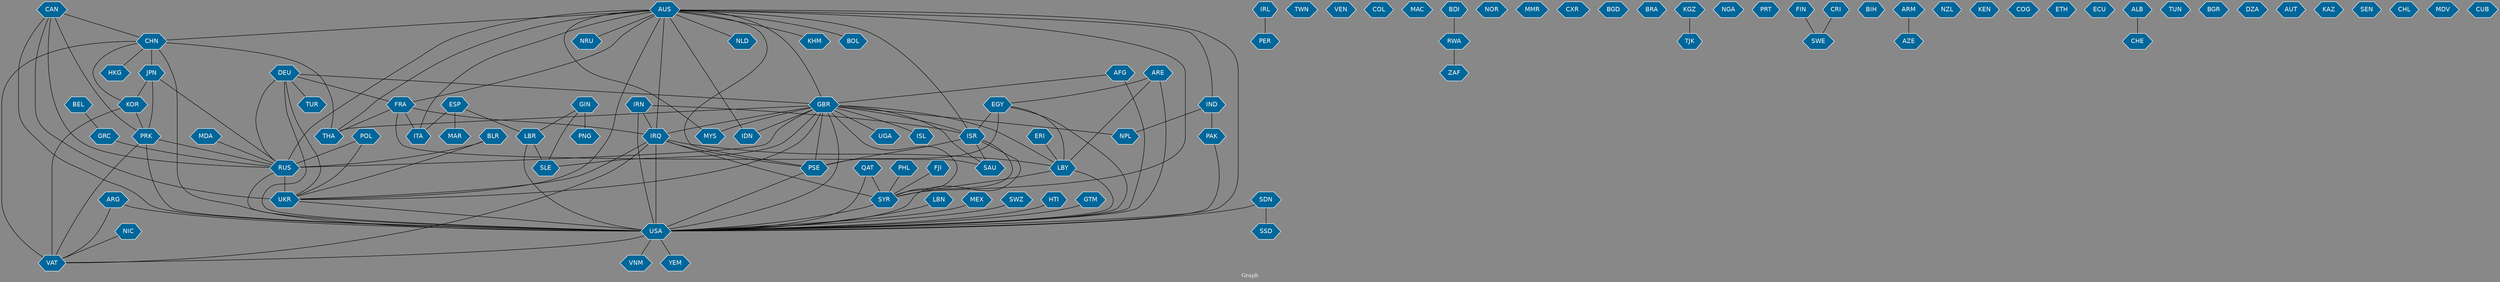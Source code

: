 // Countries together in item graph
graph {
	graph [bgcolor="#888888" fontcolor=white fontsize=12 label="Graph" outputorder=edgesfirst overlap=prism]
	node [color=white fillcolor="#006699" fontcolor=white fontname=Helvetica shape=hexagon style=filled]
	edge [arrowhead=open color=black fontcolor=white fontname=Courier fontsize=12]
		RUS [label=RUS]
		UKR [label=UKR]
		ISR [label=ISR]
		PSE [label=PSE]
		USA [label=USA]
		CAN [label=CAN]
		PRK [label=PRK]
		IRQ [label=IRQ]
		IRL [label=IRL]
		GBR [label=GBR]
		EGY [label=EGY]
		AUS [label=AUS]
		DEU [label=DEU]
		IRN [label=IRN]
		GIN [label=GIN]
		PNG [label=PNG]
		TWN [label=TWN]
		ARG [label=ARG]
		NRU [label=NRU]
		LBY [label=LBY]
		ARE [label=ARE]
		ESP [label=ESP]
		ITA [label=ITA]
		MYS [label=MYS]
		SYR [label=SYR]
		PHL [label=PHL]
		IND [label=IND]
		FRA [label=FRA]
		SDN [label=SDN]
		VAT [label=VAT]
		POL [label=POL]
		VEN [label=VEN]
		COL [label=COL]
		CHN [label=CHN]
		GRC [label=GRC]
		MAC [label=MAC]
		NLD [label=NLD]
		PAK [label=PAK]
		KOR [label=KOR]
		YEM [label=YEM]
		HKG [label=HKG]
		ZAF [label=ZAF]
		IDN [label=IDN]
		THA [label=THA]
		NOR [label=NOR]
		RWA [label=RWA]
		BDI [label=BDI]
		UGA [label=UGA]
		NIC [label=NIC]
		ISL [label=ISL]
		MMR [label=MMR]
		"CXR " [label="CXR "]
		BGD [label=BGD]
		BRA [label=BRA]
		JPN [label=JPN]
		SLE [label=SLE]
		LBR [label=LBR]
		KGZ [label=KGZ]
		NGA [label=NGA]
		LBN [label=LBN]
		PRT [label=PRT]
		SWE [label=SWE]
		MEX [label=MEX]
		ERI [label=ERI]
		AFG [label=AFG]
		KHM [label=KHM]
		TUR [label=TUR]
		BIH [label=BIH]
		QAT [label=QAT]
		AZE [label=AZE]
		SSD [label=SSD]
		FJI [label=FJI]
		SAU [label=SAU]
		NZL [label=NZL]
		KEN [label=KEN]
		BLR [label=BLR]
		SWZ [label=SWZ]
		BOL [label=BOL]
		COG [label=COG]
		NPL [label=NPL]
		ETH [label=ETH]
		PER [label=PER]
		ARM [label=ARM]
		ECU [label=ECU]
		TJK [label=TJK]
		BEL [label=BEL]
		MAR [label=MAR]
		CHE [label=CHE]
		TUN [label=TUN]
		BGR [label=BGR]
		DZA [label=DZA]
		ALB [label=ALB]
		FIN [label=FIN]
		AUT [label=AUT]
		VNM [label=VNM]
		KAZ [label=KAZ]
		SEN [label=SEN]
		CHL [label=CHL]
		MDV [label=MDV]
		MDA [label=MDA]
		CRI [label=CRI]
		CUB [label=CUB]
		HTI [label=HTI]
		GTM [label=GTM]
			USA -- VAT [weight=1]
			LBY -- SYR [weight=1]
			DEU -- FRA [weight=3]
			ARG -- USA [weight=3]
			AUS -- THA [weight=5]
			IRL -- PER [weight=1]
			KGZ -- TJK [weight=1]
			CHN -- VAT [weight=4]
			AFG -- GBR [weight=1]
			DEU -- GBR [weight=4]
			AFG -- USA [weight=10]
			CAN -- RUS [weight=2]
			ARG -- VAT [weight=1]
			AUS -- IRQ [weight=23]
			SWZ -- USA [weight=1]
			AUS -- FRA [weight=1]
			BEL -- GRC [weight=1]
			IRN -- ISR [weight=1]
			LBR -- USA [weight=2]
			LBY -- USA [weight=2]
			GBR -- PSE [weight=16]
			FIN -- SWE [weight=1]
			SDN -- SSD [weight=3]
			USA -- YEM [weight=1]
			GBR -- ISL [weight=1]
			AUS -- PSE [weight=2]
			ARE -- EGY [weight=1]
			GBR -- THA [weight=1]
			PRK -- USA [weight=3]
			AUS -- ISR [weight=2]
			ARE -- USA [weight=1]
			AUS -- KHM [weight=1]
			FJI -- SYR [weight=1]
			KOR -- PRK [weight=3]
			DEU -- RUS [weight=6]
			CHN -- USA [weight=7]
			GTM -- USA [weight=1]
			CAN -- USA [weight=2]
			AUS -- USA [weight=10]
			NIC -- VAT [weight=1]
			EGY -- PSE [weight=13]
			EGY -- ISR [weight=8]
			BLR -- RUS [weight=2]
			CHN -- THA [weight=1]
			GBR -- ISR [weight=10]
			KOR -- VAT [weight=5]
			GBR -- LBY [weight=7]
			ARM -- AZE [weight=2]
			CAN -- CHN [weight=3]
			JPN -- PRK [weight=2]
			BLR -- UKR [weight=2]
			GBR -- SLE [weight=2]
			ESP -- LBR [weight=1]
			FRA -- SAU [weight=2]
			CHN -- JPN [weight=3]
			GIN -- SLE [weight=1]
			UKR -- USA [weight=8]
			PSE -- USA [weight=10]
			IRQ -- SYR [weight=5]
			ISR -- USA [weight=14]
			GIN -- LBR [weight=1]
			GBR -- RUS [weight=1]
			ARE -- LBY [weight=5]
			AUS -- IDN [weight=7]
			GBR -- IRQ [weight=32]
			AUS -- NRU [weight=1]
			GBR -- SYR [weight=7]
			AUS -- GBR [weight=3]
			GBR -- IDN [weight=1]
			GRC -- RUS [weight=1]
			GIN -- PNG [weight=3]
			ERI -- LBY [weight=1]
			ISR -- PSE [weight=128]
			IND -- PAK [weight=3]
			USA -- VNM [weight=1]
			PAK -- USA [weight=1]
			IRN -- IRQ [weight=5]
			ISR -- SAU [weight=1]
			ESP -- ITA [weight=1]
			CAN -- PRK [weight=1]
			IRQ -- UKR [weight=1]
			BDI -- RWA [weight=1]
			GBR -- NPL [weight=1]
			HTI -- USA [weight=1]
			ALB -- CHE [weight=1]
			PHL -- SYR [weight=3]
			MEX -- USA [weight=2]
			IRQ -- PSE [weight=2]
			GBR -- SAU [weight=1]
			RUS -- UKR [weight=104]
			IRN -- USA [weight=1]
			POL -- RUS [weight=3]
			EGY -- LBY [weight=3]
			IRQ -- LBY [weight=1]
			CRI -- SWE [weight=1]
			CHN -- KOR [weight=2]
			GBR -- UGA [weight=1]
			GBR -- USA [weight=13]
			QAT -- USA [weight=1]
			SDN -- USA [weight=1]
			AUS -- BOL [weight=2]
			AUS -- UKR [weight=3]
			SYR -- USA [weight=17]
			DEU -- UKR [weight=4]
			EGY -- USA [weight=1]
			ISR -- SYR [weight=2]
			IRQ -- USA [weight=91]
			CAN -- UKR [weight=2]
			LBN -- USA [weight=1]
			FRA -- IRQ [weight=4]
			JPN -- KOR [weight=2]
			FRA -- THA [weight=1]
			QAT -- SYR [weight=1]
			AUS -- SYR [weight=5]
			RWA -- ZAF [weight=1]
			MDA -- RUS [weight=1]
			DEU -- TUR [weight=1]
			GBR -- UKR [weight=2]
			AUS -- RUS [weight=5]
			RUS -- USA [weight=11]
			JPN -- RUS [weight=2]
			DEU -- USA [weight=2]
			FRA -- ITA [weight=1]
			ESP -- MAR [weight=1]
			POL -- UKR [weight=3]
			LBR -- SLE [weight=3]
			PRK -- VAT [weight=2]
			AUS -- ITA [weight=2]
			PRK -- RUS [weight=1]
			AUS -- CHN [weight=1]
			GBR -- MYS [weight=1]
			IRQ -- VAT [weight=3]
			AUS -- IND [weight=1]
			IND -- NPL [weight=1]
			AUS -- NLD [weight=3]
			CHN -- HKG [weight=1]
			AUS -- MYS [weight=2]
}